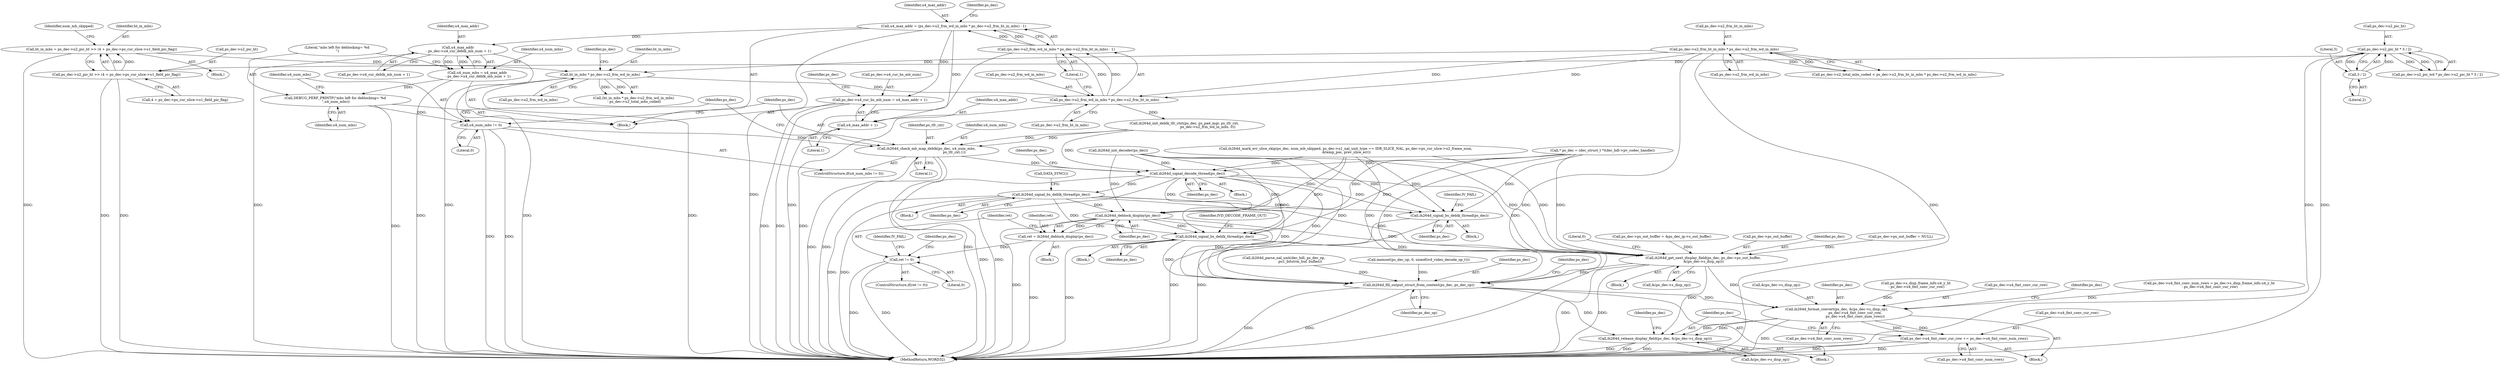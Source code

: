 digraph "0_Android_33ef7de9ddc8ea7eb9cbc440d1cf89957a0c267b@integer" {
"1001680" [label="(Call,u4_max_addr = (ps_dec->u2_frm_wd_in_mbs * ps_dec->u2_frm_ht_in_mbs) - 1)"];
"1001682" [label="(Call,(ps_dec->u2_frm_wd_in_mbs * ps_dec->u2_frm_ht_in_mbs) - 1)"];
"1001683" [label="(Call,ps_dec->u2_frm_wd_in_mbs * ps_dec->u2_frm_ht_in_mbs)"];
"1001516" [label="(Call,ht_in_mbs * ps_dec->u2_frm_wd_in_mbs)"];
"1001500" [label="(Call,ht_in_mbs = ps_dec->u2_pic_ht >> (4 + ps_dec->ps_cur_slice->u1_field_pic_flag))"];
"1001502" [label="(Call,ps_dec->u2_pic_ht >> (4 + ps_dec->ps_cur_slice->u1_field_pic_flag))"];
"1001027" [label="(Call,ps_dec->u2_pic_ht * 3 / 2)"];
"1001031" [label="(Call,3 / 2)"];
"1001487" [label="(Call,ps_dec->u2_frm_ht_in_mbs * ps_dec->u2_frm_wd_in_mbs)"];
"1001691" [label="(Call,ps_dec->u4_cur_bs_mb_num = u4_max_addr + 1)"];
"1001695" [label="(Call,u4_max_addr + 1)"];
"1001708" [label="(Call,u4_max_addr\n - ps_dec->u4_cur_deblk_mb_num + 1)"];
"1001706" [label="(Call,u4_num_mbs = u4_max_addr\n - ps_dec->u4_cur_deblk_mb_num + 1)"];
"1001715" [label="(Call,DEBUG_PERF_PRINTF(\"mbs left for deblocking= %d \n\",u4_num_mbs))"];
"1001719" [label="(Call,u4_num_mbs != 0)"];
"1001722" [label="(Call,ih264d_check_mb_map_deblk(ps_dec, u4_num_mbs,\n                                                   ps_tfr_cxt,1))"];
"1001732" [label="(Call,ih264d_signal_decode_thread(ps_dec))"];
"1001741" [label="(Call,ih264d_signal_bs_deblk_thread(ps_dec))"];
"1001840" [label="(Call,ih264d_signal_bs_deblk_thread(ps_dec))"];
"1001902" [label="(Call,ih264d_deblock_display(ps_dec))"];
"1001900" [label="(Call,ret = ih264d_deblock_display(ps_dec))"];
"1001905" [label="(Call,ret != 0)"];
"1002024" [label="(Call,ih264d_signal_bs_deblk_thread(ps_dec))"];
"1002038" [label="(Call,ih264d_get_next_display_field(ps_dec, ps_dec->ps_out_buffer,\n &(ps_dec->s_disp_op)))"];
"1002066" [label="(Call,ih264d_fill_output_struct_from_context(ps_dec, ps_dec_op))"];
"1002097" [label="(Call,ih264d_format_convert(ps_dec, &(ps_dec->s_disp_op),\n                                  ps_dec->u4_fmt_conv_cur_row,\n                                  ps_dec->u4_fmt_conv_num_rows))"];
"1002109" [label="(Call,ps_dec->u4_fmt_conv_cur_row += ps_dec->u4_fmt_conv_num_rows)"];
"1002116" [label="(Call,ih264d_release_display_field(ps_dec, &(ps_dec->s_disp_op)))"];
"1001032" [label="(Literal,3)"];
"1001710" [label="(Call,ps_dec->u4_cur_deblk_mb_num + 1)"];
"1001741" [label="(Call,ih264d_signal_bs_deblk_thread(ps_dec))"];
"1001899" [label="(Block,)"];
"1002037" [label="(Block,)"];
"1001839" [label="(Block,)"];
"1002049" [label="(Literal,0)"];
"1001684" [label="(Call,ps_dec->u2_frm_wd_in_mbs)"];
"1001729" [label="(Identifier,ps_dec)"];
"1002025" [label="(Identifier,ps_dec)"];
"1001517" [label="(Identifier,ht_in_mbs)"];
"1001503" [label="(Call,ps_dec->u2_pic_ht)"];
"1002099" [label="(Call,&(ps_dec->s_disp_op))"];
"1001683" [label="(Call,ps_dec->u2_frm_wd_in_mbs * ps_dec->u2_frm_ht_in_mbs)"];
"1002098" [label="(Identifier,ps_dec)"];
"1002110" [label="(Call,ps_dec->u4_fmt_conv_cur_row)"];
"1001690" [label="(Literal,1)"];
"1001516" [label="(Call,ht_in_mbs * ps_dec->u2_frm_wd_in_mbs)"];
"1001691" [label="(Call,ps_dec->u4_cur_bs_mb_num = u4_max_addr + 1)"];
"1001840" [label="(Call,ih264d_signal_bs_deblk_thread(ps_dec))"];
"1001737" [label="(Identifier,ps_dec)"];
"1001028" [label="(Call,ps_dec->u2_pic_ht)"];
"1001698" [label="(Call,ih264d_init_deblk_tfr_ctxt(ps_dec, ps_pad_mgr, ps_tfr_cxt,\n                                           ps_dec->u2_frm_wd_in_mbs, 0))"];
"1001681" [label="(Identifier,u4_max_addr)"];
"1001518" [label="(Call,ps_dec->u2_frm_wd_in_mbs)"];
"1001723" [label="(Identifier,ps_dec)"];
"1002088" [label="(Call,ps_dec->s_disp_frame_info.u4_y_ht\n - ps_dec->u4_fmt_conv_cur_row)"];
"1001903" [label="(Identifier,ps_dec)"];
"1001715" [label="(Call,DEBUG_PERF_PRINTF(\"mbs left for deblocking= %d \n\",u4_num_mbs))"];
"1002116" [label="(Call,ih264d_release_display_field(ps_dec, &(ps_dec->s_disp_op)))"];
"1001696" [label="(Identifier,u4_max_addr)"];
"1001722" [label="(Call,ih264d_check_mb_map_deblk(ps_dec, u4_num_mbs,\n                                                   ps_tfr_cxt,1))"];
"1001708" [label="(Call,u4_max_addr\n - ps_dec->u4_cur_deblk_mb_num + 1)"];
"1001502" [label="(Call,ps_dec->u2_pic_ht >> (4 + ps_dec->ps_cur_slice->u1_field_pic_flag))"];
"1001693" [label="(Identifier,ps_dec)"];
"1001027" [label="(Call,ps_dec->u2_pic_ht * 3 / 2)"];
"1001901" [label="(Identifier,ret)"];
"1001733" [label="(Identifier,ps_dec)"];
"1001718" [label="(ControlStructure,if(u4_num_mbs != 0))"];
"1002126" [label="(Identifier,ps_dec)"];
"1002043" [label="(Call,&(ps_dec->s_disp_op))"];
"1000324" [label="(Call,ps_dec->ps_out_buffer = &ps_dec_ip->s_out_buffer)"];
"1001906" [label="(Identifier,ret)"];
"1002118" [label="(Call,&(ps_dec->s_disp_op))"];
"1001717" [label="(Identifier,u4_num_mbs)"];
"1001699" [label="(Identifier,ps_dec)"];
"1001725" [label="(Identifier,ps_tfr_cxt)"];
"1001515" [label="(Call,(ht_in_mbs * ps_dec->u2_frm_wd_in_mbs)\n - ps_dec->u2_total_mbs_coded)"];
"1001501" [label="(Identifier,ht_in_mbs)"];
"1002072" [label="(Identifier,ps_dec)"];
"1000896" [label="(Call,ih264d_init_decoder(ps_dec))"];
"1001720" [label="(Identifier,u4_num_mbs)"];
"1002040" [label="(Call,ps_dec->ps_out_buffer)"];
"1001556" [label="(Call,ih264d_mark_err_slice_skip(ps_dec, num_mb_skipped, ps_dec->u1_nal_unit_type == IDR_SLICE_NAL, ps_dec->ps_cur_slice->u2_frame_num,\n &temp_poc, prev_slice_err))"];
"1001294" [label="(Call,ih264d_parse_nal_unit(dec_hdl, ps_dec_op,\n                              pu1_bitstrm_buf, buflen))"];
"1001695" [label="(Call,u4_max_addr + 1)"];
"1001707" [label="(Identifier,u4_num_mbs)"];
"1001680" [label="(Call,u4_max_addr = (ps_dec->u2_frm_wd_in_mbs * ps_dec->u2_frm_ht_in_mbs) - 1)"];
"1001843" [label="(Identifier,IV_FAIL)"];
"1001724" [label="(Identifier,u4_num_mbs)"];
"1000227" [label="(Call,memset(ps_dec_op, 0, sizeof(ivd_video_decode_op_t)))"];
"1001726" [label="(Literal,1)"];
"1001907" [label="(Literal,0)"];
"1001483" [label="(Call,ps_dec->u2_total_mbs_coded < ps_dec->u2_frm_ht_in_mbs * ps_dec->u2_frm_wd_in_mbs)"];
"1001719" [label="(Call,u4_num_mbs != 0)"];
"1001910" [label="(Identifier,IV_FAIL)"];
"1001514" [label="(Identifier,num_mb_skipped)"];
"1002024" [label="(Call,ih264d_signal_bs_deblk_thread(ps_dec))"];
"1001033" [label="(Literal,2)"];
"1001914" [label="(Identifier,ps_dec)"];
"1001522" [label="(Identifier,ps_dec)"];
"1001740" [label="(Block,)"];
"1001743" [label="(Call,DATA_SYNC())"];
"1002113" [label="(Call,ps_dec->u4_fmt_conv_num_rows)"];
"1001841" [label="(Identifier,ps_dec)"];
"1002103" [label="(Call,ps_dec->u4_fmt_conv_cur_row)"];
"1001692" [label="(Call,ps_dec->u4_cur_bs_mb_num)"];
"1001902" [label="(Call,ih264d_deblock_display(ps_dec))"];
"1001500" [label="(Call,ht_in_mbs = ps_dec->u2_pic_ht >> (4 + ps_dec->ps_cur_slice->u1_field_pic_flag))"];
"1001491" [label="(Call,ps_dec->u2_frm_wd_in_mbs)"];
"1001494" [label="(Block,)"];
"1001732" [label="(Call,ih264d_signal_decode_thread(ps_dec))"];
"1002083" [label="(Block,)"];
"1001900" [label="(Call,ret = ih264d_deblock_display(ps_dec))"];
"1001488" [label="(Call,ps_dec->u2_frm_ht_in_mbs)"];
"1002030" [label="(Identifier,IVD_DECODE_FRAME_OUT)"];
"1001709" [label="(Identifier,u4_max_addr)"];
"1002106" [label="(Call,ps_dec->u4_fmt_conv_num_rows)"];
"1002039" [label="(Identifier,ps_dec)"];
"1002068" [label="(Identifier,ps_dec_op)"];
"1002023" [label="(Block,)"];
"1002067" [label="(Identifier,ps_dec)"];
"1002186" [label="(MethodReturn,WORD32)"];
"1001687" [label="(Call,ps_dec->u2_frm_ht_in_mbs)"];
"1001506" [label="(Call,4 + ps_dec->ps_cur_slice->u1_field_pic_flag)"];
"1001697" [label="(Literal,1)"];
"1001487" [label="(Call,ps_dec->u2_frm_ht_in_mbs * ps_dec->u2_frm_wd_in_mbs)"];
"1001636" [label="(Block,)"];
"1001031" [label="(Call,3 / 2)"];
"1002117" [label="(Identifier,ps_dec)"];
"1000153" [label="(Call,* ps_dec = (dec_struct_t *)(dec_hdl->pv_codec_handle))"];
"1002097" [label="(Call,ih264d_format_convert(ps_dec, &(ps_dec->s_disp_op),\n                                  ps_dec->u4_fmt_conv_cur_row,\n                                  ps_dec->u4_fmt_conv_num_rows))"];
"1002026" [label="(Block,)"];
"1002111" [label="(Identifier,ps_dec)"];
"1002109" [label="(Call,ps_dec->u4_fmt_conv_cur_row += ps_dec->u4_fmt_conv_num_rows)"];
"1001706" [label="(Call,u4_num_mbs = u4_max_addr\n - ps_dec->u4_cur_deblk_mb_num + 1)"];
"1001742" [label="(Identifier,ps_dec)"];
"1001905" [label="(Call,ret != 0)"];
"1001682" [label="(Call,(ps_dec->u2_frm_wd_in_mbs * ps_dec->u2_frm_ht_in_mbs) - 1)"];
"1001023" [label="(Call,ps_dec->u2_pic_wd * ps_dec->u2_pic_ht * 3 / 2)"];
"1001721" [label="(Literal,0)"];
"1002066" [label="(Call,ih264d_fill_output_struct_from_context(ps_dec, ps_dec_op))"];
"1002038" [label="(Call,ih264d_get_next_display_field(ps_dec, ps_dec->ps_out_buffer,\n &(ps_dec->s_disp_op)))"];
"1001664" [label="(Block,)"];
"1001904" [label="(ControlStructure,if(ret != 0))"];
"1002084" [label="(Call,ps_dec->u4_fmt_conv_num_rows = ps_dec->s_disp_frame_info.u4_y_ht\n - ps_dec->u4_fmt_conv_cur_row)"];
"1000311" [label="(Call,ps_dec->ps_out_buffer = NULL)"];
"1001716" [label="(Literal,\"mbs left for deblocking= %d \n\")"];
"1001680" -> "1001664"  [label="AST: "];
"1001680" -> "1001682"  [label="CFG: "];
"1001681" -> "1001680"  [label="AST: "];
"1001682" -> "1001680"  [label="AST: "];
"1001693" -> "1001680"  [label="CFG: "];
"1001680" -> "1002186"  [label="DDG: "];
"1001682" -> "1001680"  [label="DDG: "];
"1001682" -> "1001680"  [label="DDG: "];
"1001680" -> "1001691"  [label="DDG: "];
"1001680" -> "1001695"  [label="DDG: "];
"1001680" -> "1001708"  [label="DDG: "];
"1001682" -> "1001690"  [label="CFG: "];
"1001683" -> "1001682"  [label="AST: "];
"1001690" -> "1001682"  [label="AST: "];
"1001682" -> "1002186"  [label="DDG: "];
"1001683" -> "1001682"  [label="DDG: "];
"1001683" -> "1001682"  [label="DDG: "];
"1001683" -> "1001687"  [label="CFG: "];
"1001684" -> "1001683"  [label="AST: "];
"1001687" -> "1001683"  [label="AST: "];
"1001690" -> "1001683"  [label="CFG: "];
"1001683" -> "1002186"  [label="DDG: "];
"1001516" -> "1001683"  [label="DDG: "];
"1001487" -> "1001683"  [label="DDG: "];
"1001487" -> "1001683"  [label="DDG: "];
"1001683" -> "1001698"  [label="DDG: "];
"1001516" -> "1001515"  [label="AST: "];
"1001516" -> "1001518"  [label="CFG: "];
"1001517" -> "1001516"  [label="AST: "];
"1001518" -> "1001516"  [label="AST: "];
"1001522" -> "1001516"  [label="CFG: "];
"1001516" -> "1002186"  [label="DDG: "];
"1001516" -> "1002186"  [label="DDG: "];
"1001516" -> "1001515"  [label="DDG: "];
"1001516" -> "1001515"  [label="DDG: "];
"1001500" -> "1001516"  [label="DDG: "];
"1001487" -> "1001516"  [label="DDG: "];
"1001500" -> "1001494"  [label="AST: "];
"1001500" -> "1001502"  [label="CFG: "];
"1001501" -> "1001500"  [label="AST: "];
"1001502" -> "1001500"  [label="AST: "];
"1001514" -> "1001500"  [label="CFG: "];
"1001500" -> "1002186"  [label="DDG: "];
"1001502" -> "1001500"  [label="DDG: "];
"1001502" -> "1001500"  [label="DDG: "];
"1001502" -> "1001506"  [label="CFG: "];
"1001503" -> "1001502"  [label="AST: "];
"1001506" -> "1001502"  [label="AST: "];
"1001502" -> "1002186"  [label="DDG: "];
"1001502" -> "1002186"  [label="DDG: "];
"1001027" -> "1001502"  [label="DDG: "];
"1001027" -> "1001023"  [label="AST: "];
"1001027" -> "1001031"  [label="CFG: "];
"1001028" -> "1001027"  [label="AST: "];
"1001031" -> "1001027"  [label="AST: "];
"1001023" -> "1001027"  [label="CFG: "];
"1001027" -> "1002186"  [label="DDG: "];
"1001027" -> "1002186"  [label="DDG: "];
"1001027" -> "1001023"  [label="DDG: "];
"1001027" -> "1001023"  [label="DDG: "];
"1001031" -> "1001027"  [label="DDG: "];
"1001031" -> "1001027"  [label="DDG: "];
"1001031" -> "1001033"  [label="CFG: "];
"1001032" -> "1001031"  [label="AST: "];
"1001033" -> "1001031"  [label="AST: "];
"1001487" -> "1001483"  [label="AST: "];
"1001487" -> "1001491"  [label="CFG: "];
"1001488" -> "1001487"  [label="AST: "];
"1001491" -> "1001487"  [label="AST: "];
"1001483" -> "1001487"  [label="CFG: "];
"1001487" -> "1002186"  [label="DDG: "];
"1001487" -> "1002186"  [label="DDG: "];
"1001487" -> "1001483"  [label="DDG: "];
"1001487" -> "1001483"  [label="DDG: "];
"1001691" -> "1001664"  [label="AST: "];
"1001691" -> "1001695"  [label="CFG: "];
"1001692" -> "1001691"  [label="AST: "];
"1001695" -> "1001691"  [label="AST: "];
"1001699" -> "1001691"  [label="CFG: "];
"1001691" -> "1002186"  [label="DDG: "];
"1001691" -> "1002186"  [label="DDG: "];
"1001695" -> "1001697"  [label="CFG: "];
"1001696" -> "1001695"  [label="AST: "];
"1001697" -> "1001695"  [label="AST: "];
"1001708" -> "1001706"  [label="AST: "];
"1001708" -> "1001710"  [label="CFG: "];
"1001709" -> "1001708"  [label="AST: "];
"1001710" -> "1001708"  [label="AST: "];
"1001706" -> "1001708"  [label="CFG: "];
"1001708" -> "1002186"  [label="DDG: "];
"1001708" -> "1002186"  [label="DDG: "];
"1001708" -> "1001706"  [label="DDG: "];
"1001708" -> "1001706"  [label="DDG: "];
"1001706" -> "1001664"  [label="AST: "];
"1001707" -> "1001706"  [label="AST: "];
"1001716" -> "1001706"  [label="CFG: "];
"1001706" -> "1002186"  [label="DDG: "];
"1001706" -> "1001715"  [label="DDG: "];
"1001715" -> "1001664"  [label="AST: "];
"1001715" -> "1001717"  [label="CFG: "];
"1001716" -> "1001715"  [label="AST: "];
"1001717" -> "1001715"  [label="AST: "];
"1001720" -> "1001715"  [label="CFG: "];
"1001715" -> "1002186"  [label="DDG: "];
"1001715" -> "1001719"  [label="DDG: "];
"1001719" -> "1001718"  [label="AST: "];
"1001719" -> "1001721"  [label="CFG: "];
"1001720" -> "1001719"  [label="AST: "];
"1001721" -> "1001719"  [label="AST: "];
"1001723" -> "1001719"  [label="CFG: "];
"1001729" -> "1001719"  [label="CFG: "];
"1001719" -> "1002186"  [label="DDG: "];
"1001719" -> "1002186"  [label="DDG: "];
"1001719" -> "1001722"  [label="DDG: "];
"1001722" -> "1001718"  [label="AST: "];
"1001722" -> "1001726"  [label="CFG: "];
"1001723" -> "1001722"  [label="AST: "];
"1001724" -> "1001722"  [label="AST: "];
"1001725" -> "1001722"  [label="AST: "];
"1001726" -> "1001722"  [label="AST: "];
"1001729" -> "1001722"  [label="CFG: "];
"1001722" -> "1002186"  [label="DDG: "];
"1001722" -> "1002186"  [label="DDG: "];
"1001722" -> "1002186"  [label="DDG: "];
"1001698" -> "1001722"  [label="DDG: "];
"1001698" -> "1001722"  [label="DDG: "];
"1001722" -> "1001732"  [label="DDG: "];
"1001732" -> "1001636"  [label="AST: "];
"1001732" -> "1001733"  [label="CFG: "];
"1001733" -> "1001732"  [label="AST: "];
"1001737" -> "1001732"  [label="CFG: "];
"1001732" -> "1002186"  [label="DDG: "];
"1001732" -> "1002186"  [label="DDG: "];
"1001556" -> "1001732"  [label="DDG: "];
"1000153" -> "1001732"  [label="DDG: "];
"1001698" -> "1001732"  [label="DDG: "];
"1000896" -> "1001732"  [label="DDG: "];
"1001732" -> "1001741"  [label="DDG: "];
"1001732" -> "1001840"  [label="DDG: "];
"1001732" -> "1001902"  [label="DDG: "];
"1001732" -> "1002024"  [label="DDG: "];
"1001732" -> "1002038"  [label="DDG: "];
"1001732" -> "1002066"  [label="DDG: "];
"1001741" -> "1001740"  [label="AST: "];
"1001741" -> "1001742"  [label="CFG: "];
"1001742" -> "1001741"  [label="AST: "];
"1001743" -> "1001741"  [label="CFG: "];
"1001741" -> "1002186"  [label="DDG: "];
"1001741" -> "1002186"  [label="DDG: "];
"1001741" -> "1001840"  [label="DDG: "];
"1001741" -> "1001902"  [label="DDG: "];
"1001741" -> "1002024"  [label="DDG: "];
"1001741" -> "1002038"  [label="DDG: "];
"1001741" -> "1002066"  [label="DDG: "];
"1001840" -> "1001839"  [label="AST: "];
"1001840" -> "1001841"  [label="CFG: "];
"1001841" -> "1001840"  [label="AST: "];
"1001843" -> "1001840"  [label="CFG: "];
"1001840" -> "1002186"  [label="DDG: "];
"1001840" -> "1002186"  [label="DDG: "];
"1000896" -> "1001840"  [label="DDG: "];
"1001556" -> "1001840"  [label="DDG: "];
"1000153" -> "1001840"  [label="DDG: "];
"1001902" -> "1001900"  [label="AST: "];
"1001902" -> "1001903"  [label="CFG: "];
"1001903" -> "1001902"  [label="AST: "];
"1001900" -> "1001902"  [label="CFG: "];
"1001902" -> "1002186"  [label="DDG: "];
"1001902" -> "1001900"  [label="DDG: "];
"1000896" -> "1001902"  [label="DDG: "];
"1001556" -> "1001902"  [label="DDG: "];
"1000153" -> "1001902"  [label="DDG: "];
"1001902" -> "1002024"  [label="DDG: "];
"1001902" -> "1002038"  [label="DDG: "];
"1001902" -> "1002066"  [label="DDG: "];
"1001900" -> "1001899"  [label="AST: "];
"1001901" -> "1001900"  [label="AST: "];
"1001906" -> "1001900"  [label="CFG: "];
"1001900" -> "1002186"  [label="DDG: "];
"1001900" -> "1001905"  [label="DDG: "];
"1001905" -> "1001904"  [label="AST: "];
"1001905" -> "1001907"  [label="CFG: "];
"1001906" -> "1001905"  [label="AST: "];
"1001907" -> "1001905"  [label="AST: "];
"1001910" -> "1001905"  [label="CFG: "];
"1001914" -> "1001905"  [label="CFG: "];
"1001905" -> "1002186"  [label="DDG: "];
"1001905" -> "1002186"  [label="DDG: "];
"1002024" -> "1002023"  [label="AST: "];
"1002024" -> "1002025"  [label="CFG: "];
"1002025" -> "1002024"  [label="AST: "];
"1002030" -> "1002024"  [label="CFG: "];
"1002024" -> "1002186"  [label="DDG: "];
"1000896" -> "1002024"  [label="DDG: "];
"1001556" -> "1002024"  [label="DDG: "];
"1000153" -> "1002024"  [label="DDG: "];
"1002024" -> "1002038"  [label="DDG: "];
"1002024" -> "1002066"  [label="DDG: "];
"1002038" -> "1002037"  [label="AST: "];
"1002038" -> "1002043"  [label="CFG: "];
"1002039" -> "1002038"  [label="AST: "];
"1002040" -> "1002038"  [label="AST: "];
"1002043" -> "1002038"  [label="AST: "];
"1002049" -> "1002038"  [label="CFG: "];
"1002038" -> "1002186"  [label="DDG: "];
"1002038" -> "1002186"  [label="DDG: "];
"1000896" -> "1002038"  [label="DDG: "];
"1001556" -> "1002038"  [label="DDG: "];
"1000153" -> "1002038"  [label="DDG: "];
"1000311" -> "1002038"  [label="DDG: "];
"1000324" -> "1002038"  [label="DDG: "];
"1002038" -> "1002066"  [label="DDG: "];
"1002038" -> "1002097"  [label="DDG: "];
"1002038" -> "1002116"  [label="DDG: "];
"1002066" -> "1002026"  [label="AST: "];
"1002066" -> "1002068"  [label="CFG: "];
"1002067" -> "1002066"  [label="AST: "];
"1002068" -> "1002066"  [label="AST: "];
"1002072" -> "1002066"  [label="CFG: "];
"1002066" -> "1002186"  [label="DDG: "];
"1002066" -> "1002186"  [label="DDG: "];
"1000896" -> "1002066"  [label="DDG: "];
"1001556" -> "1002066"  [label="DDG: "];
"1000153" -> "1002066"  [label="DDG: "];
"1001294" -> "1002066"  [label="DDG: "];
"1000227" -> "1002066"  [label="DDG: "];
"1002066" -> "1002097"  [label="DDG: "];
"1002066" -> "1002116"  [label="DDG: "];
"1002097" -> "1002083"  [label="AST: "];
"1002097" -> "1002106"  [label="CFG: "];
"1002098" -> "1002097"  [label="AST: "];
"1002099" -> "1002097"  [label="AST: "];
"1002103" -> "1002097"  [label="AST: "];
"1002106" -> "1002097"  [label="AST: "];
"1002111" -> "1002097"  [label="CFG: "];
"1002097" -> "1002186"  [label="DDG: "];
"1002088" -> "1002097"  [label="DDG: "];
"1002084" -> "1002097"  [label="DDG: "];
"1002097" -> "1002109"  [label="DDG: "];
"1002097" -> "1002109"  [label="DDG: "];
"1002097" -> "1002116"  [label="DDG: "];
"1002097" -> "1002116"  [label="DDG: "];
"1002109" -> "1002083"  [label="AST: "];
"1002109" -> "1002113"  [label="CFG: "];
"1002110" -> "1002109"  [label="AST: "];
"1002113" -> "1002109"  [label="AST: "];
"1002117" -> "1002109"  [label="CFG: "];
"1002109" -> "1002186"  [label="DDG: "];
"1002109" -> "1002186"  [label="DDG: "];
"1002116" -> "1002026"  [label="AST: "];
"1002116" -> "1002118"  [label="CFG: "];
"1002117" -> "1002116"  [label="AST: "];
"1002118" -> "1002116"  [label="AST: "];
"1002126" -> "1002116"  [label="CFG: "];
"1002116" -> "1002186"  [label="DDG: "];
"1002116" -> "1002186"  [label="DDG: "];
"1002116" -> "1002186"  [label="DDG: "];
}

